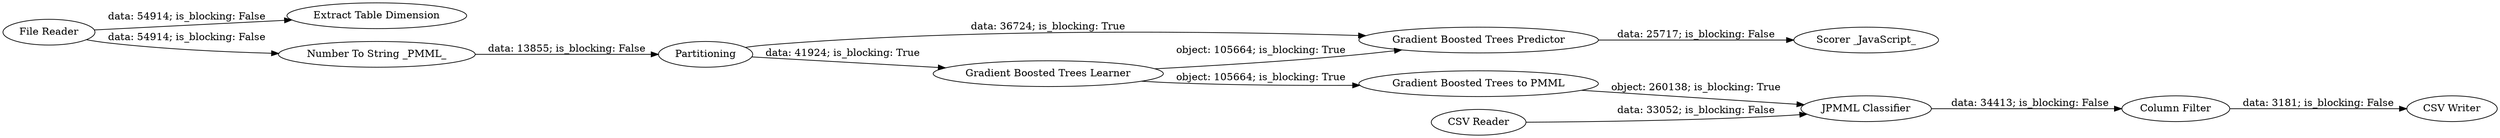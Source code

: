 digraph {
	"-6755739542351800103_29" [label="JPMML Classifier"]
	"-6755739542351800103_19" [label="Scorer _JavaScript_"]
	"-6755739542351800103_35" [label="Gradient Boosted Trees to PMML"]
	"-6755739542351800103_27" [label="CSV Reader"]
	"-6755739542351800103_34" [label="Gradient Boosted Trees Predictor"]
	"-6755739542351800103_31" [label="CSV Writer"]
	"-6755739542351800103_21" [label="File Reader"]
	"-6755739542351800103_33" [label="Gradient Boosted Trees Learner"]
	"-6755739542351800103_28" [label=Partitioning]
	"-6755739542351800103_25" [label="Extract Table Dimension"]
	"-6755739542351800103_26" [label="Number To String _PMML_"]
	"-6755739542351800103_32" [label="Column Filter"]
	"-6755739542351800103_28" -> "-6755739542351800103_33" [label="data: 41924; is_blocking: True"]
	"-6755739542351800103_33" -> "-6755739542351800103_35" [label="object: 105664; is_blocking: True"]
	"-6755739542351800103_35" -> "-6755739542351800103_29" [label="object: 260138; is_blocking: True"]
	"-6755739542351800103_32" -> "-6755739542351800103_31" [label="data: 3181; is_blocking: False"]
	"-6755739542351800103_28" -> "-6755739542351800103_34" [label="data: 36724; is_blocking: True"]
	"-6755739542351800103_21" -> "-6755739542351800103_25" [label="data: 54914; is_blocking: False"]
	"-6755739542351800103_34" -> "-6755739542351800103_19" [label="data: 25717; is_blocking: False"]
	"-6755739542351800103_29" -> "-6755739542351800103_32" [label="data: 34413; is_blocking: False"]
	"-6755739542351800103_21" -> "-6755739542351800103_26" [label="data: 54914; is_blocking: False"]
	"-6755739542351800103_27" -> "-6755739542351800103_29" [label="data: 33052; is_blocking: False"]
	"-6755739542351800103_33" -> "-6755739542351800103_34" [label="object: 105664; is_blocking: True"]
	"-6755739542351800103_26" -> "-6755739542351800103_28" [label="data: 13855; is_blocking: False"]
	rankdir=LR
}
